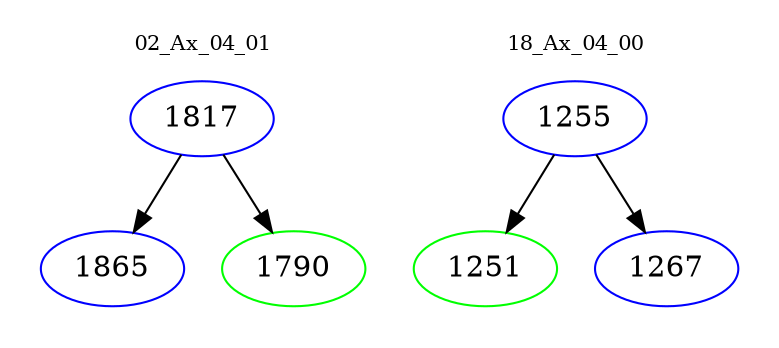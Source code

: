 digraph{
subgraph cluster_0 {
color = white
label = "02_Ax_04_01";
fontsize=10;
T0_1817 [label="1817", color="blue"]
T0_1817 -> T0_1865 [color="black"]
T0_1865 [label="1865", color="blue"]
T0_1817 -> T0_1790 [color="black"]
T0_1790 [label="1790", color="green"]
}
subgraph cluster_1 {
color = white
label = "18_Ax_04_00";
fontsize=10;
T1_1255 [label="1255", color="blue"]
T1_1255 -> T1_1251 [color="black"]
T1_1251 [label="1251", color="green"]
T1_1255 -> T1_1267 [color="black"]
T1_1267 [label="1267", color="blue"]
}
}
